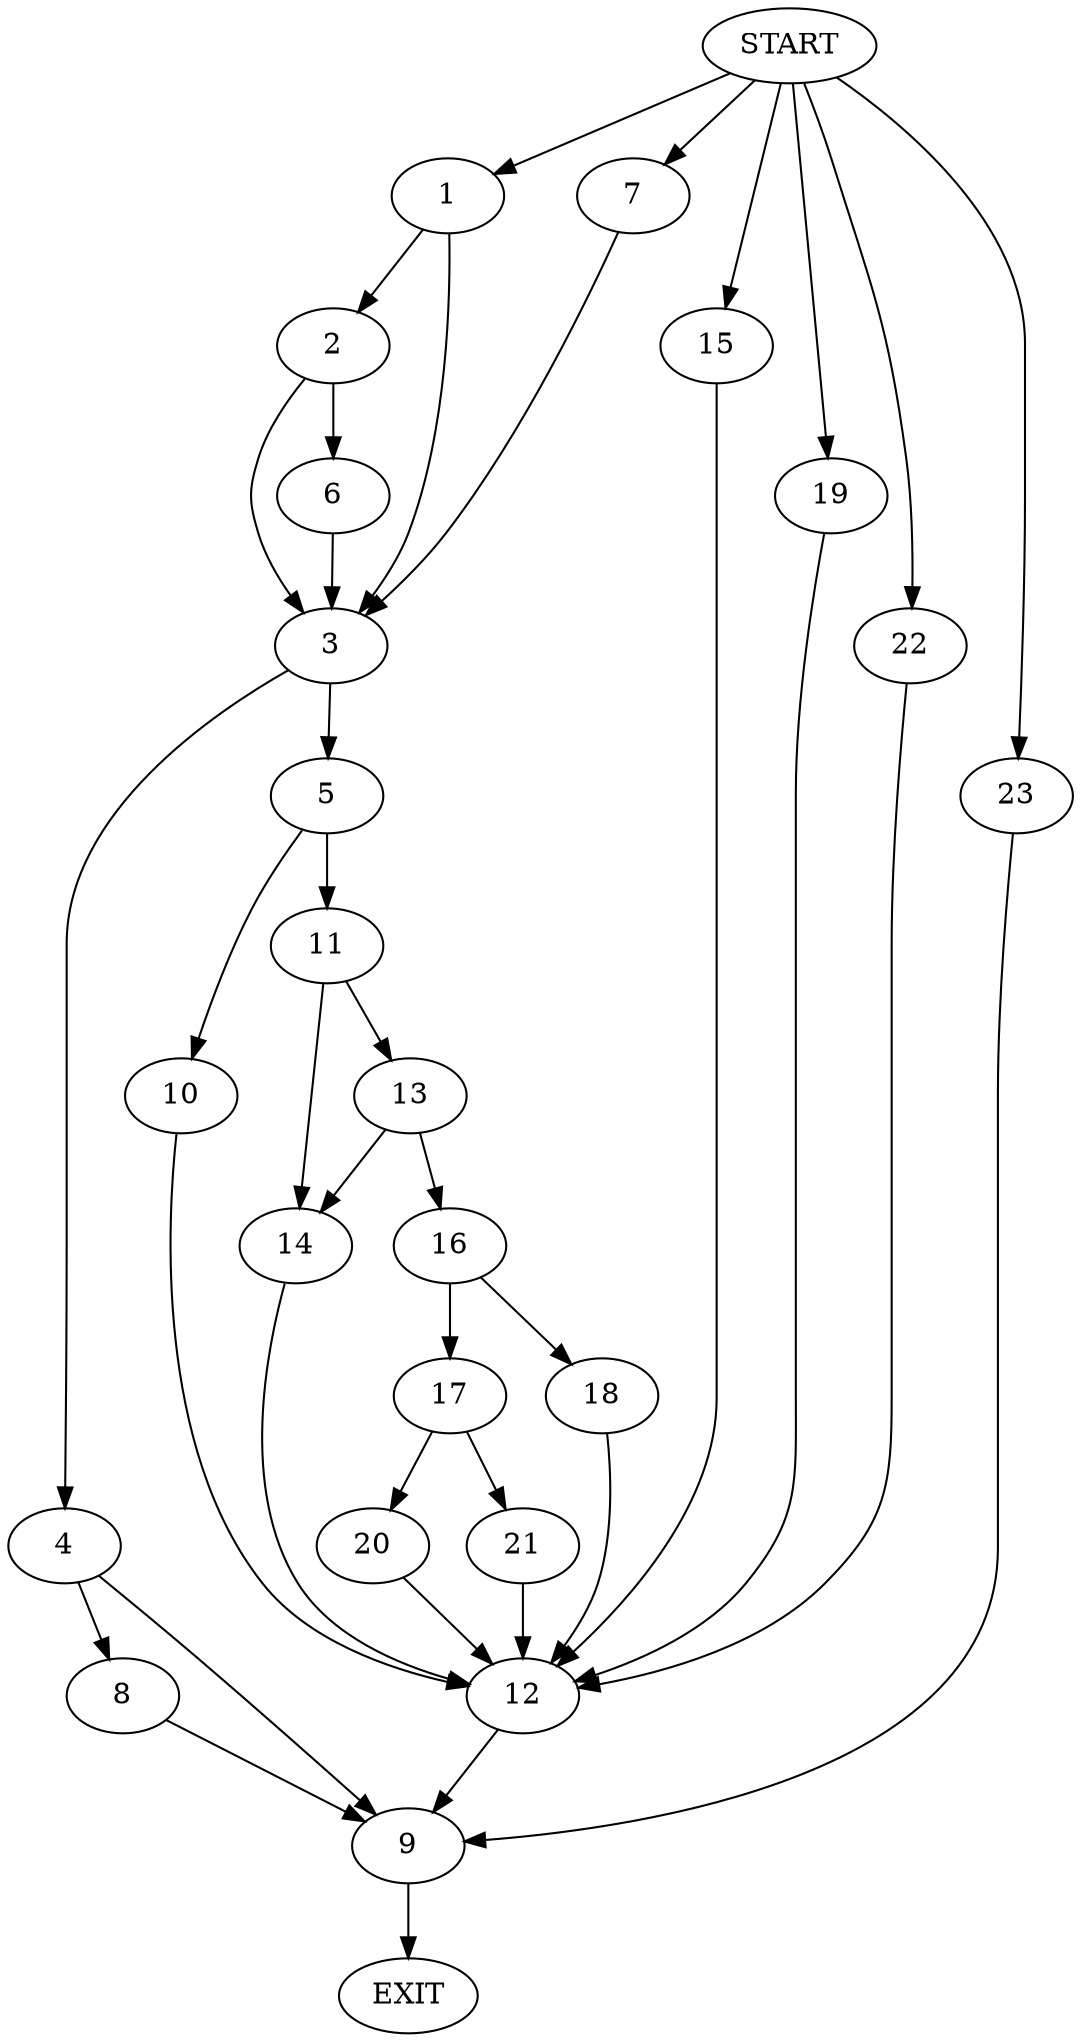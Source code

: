 digraph {
0 [label="START"]
24 [label="EXIT"]
0 -> 1
1 -> 2
1 -> 3
3 -> 4
3 -> 5
2 -> 3
2 -> 6
6 -> 3
0 -> 7
7 -> 3
4 -> 8
4 -> 9
5 -> 10
5 -> 11
10 -> 12
11 -> 13
11 -> 14
12 -> 9
0 -> 15
15 -> 12
14 -> 12
13 -> 16
13 -> 14
16 -> 17
16 -> 18
0 -> 19
19 -> 12
18 -> 12
17 -> 20
17 -> 21
20 -> 12
21 -> 12
0 -> 22
22 -> 12
9 -> 24
8 -> 9
0 -> 23
23 -> 9
}
